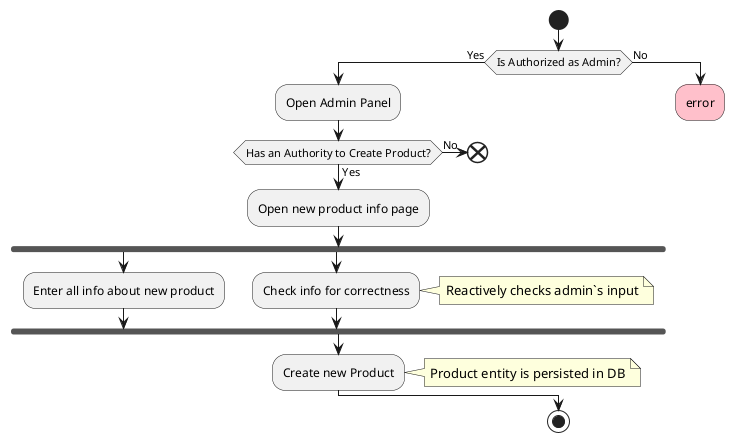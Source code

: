 @startuml
'title Activity Diagram for `Add product` use-case
start
if (Is Authorized as Admin?) then (Yes)
    :Open Admin Panel;
    if (Has an Authority to Create Product?) then (Yes)
        :Open new product info page;
        fork
            :Enter all info about new product;
        fork again
            :Check info for correctness;
            note right: Reactively checks admin`s input
        end fork;
        :Create new Product;
        note right: Product entity is persisted in DB
    else (No)
        end
    endif
else (No)
        #pink:error;
        kill
endif
stop
@enduml
